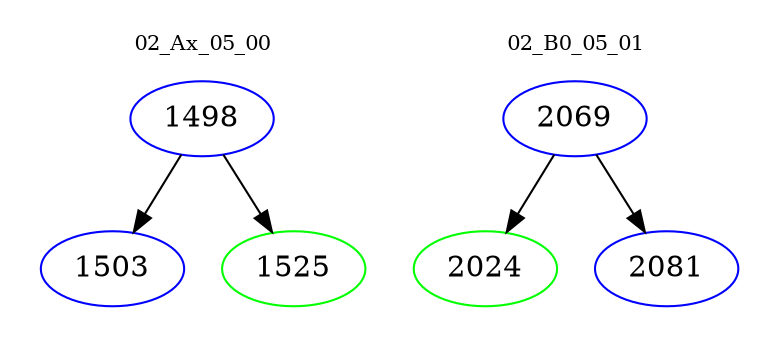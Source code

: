 digraph{
subgraph cluster_0 {
color = white
label = "02_Ax_05_00";
fontsize=10;
T0_1498 [label="1498", color="blue"]
T0_1498 -> T0_1503 [color="black"]
T0_1503 [label="1503", color="blue"]
T0_1498 -> T0_1525 [color="black"]
T0_1525 [label="1525", color="green"]
}
subgraph cluster_1 {
color = white
label = "02_B0_05_01";
fontsize=10;
T1_2069 [label="2069", color="blue"]
T1_2069 -> T1_2024 [color="black"]
T1_2024 [label="2024", color="green"]
T1_2069 -> T1_2081 [color="black"]
T1_2081 [label="2081", color="blue"]
}
}
